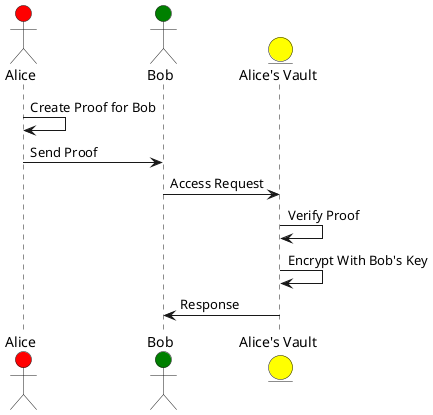 @startuml
actor  Alice #red
actor  Bob #green
entity "Alice's Vault" as AV #yellow

Alice -> Alice: Create Proof for Bob
Alice -> Bob: Send Proof
Bob -> AV: Access Request
AV -> AV: Verify Proof
AV -> AV: Encrypt With Bob's Key
AV -> Bob: Response
@enduml
